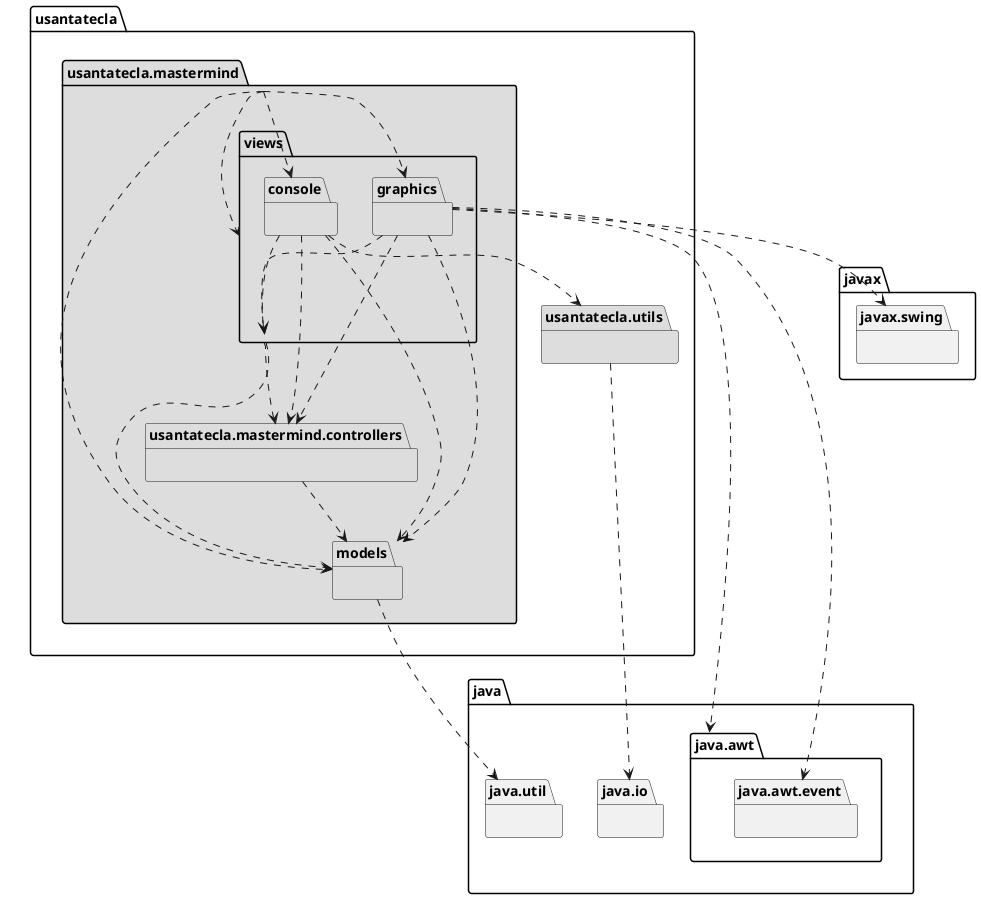 @startuml arquitectura

package usantatecla.mastermind #DDDDDD { }
usantatecla.mastermind ..> usantatecla.mastermind.views
usantatecla.mastermind ..> usantatecla.mastermind.models
usantatecla.mastermind ..> usantatecla.mastermind.views.console
usantatecla.mastermind ..> usantatecla.mastermind.views.graphics

package usantatecla.mastermind.models #DDDDDD { }
package java.util{ }
usantatecla.mastermind.models .down.> java.util

package usantatecla.utils #DDDDDD { }
package java.io{ }
usantatecla.utils .down.> java.io

package usantatecla.mastermind.views #DDDDDD { }
usantatecla.mastermind.views .down.> usantatecla.mastermind.models

package usantatecla.mastermind.views.graphics #DDDDDD { }
package java.awt{ }
usantatecla.mastermind.views.graphics .down.> java.awt
package java.awt.event{ }
usantatecla.mastermind.views.graphics .down.> java.awt.event
usantatecla.mastermind.views.graphics .down.> usantatecla.mastermind.views
usantatecla.mastermind.views.graphics .down.> usantatecla.mastermind.models
package javax.swing{ }
usantatecla.mastermind.views.graphics .down.> javax.swing

package usantatecla.mastermind.views.console #DDDDDD { }
usantatecla.mastermind.views.console .down.> usantatecla.mastermind.views
usantatecla.mastermind.views.console .down.> usantatecla.mastermind.models
usantatecla.mastermind.views.console .down.> usantatecla.utils

package usantatecla.mastermind.controllers #DDDDDD { }
usantatecla.mastermind.controllers .down.> usantatecla.mastermind.models
usantatecla.mastermind.views.console .down.> usantatecla.mastermind.controllers
usantatecla.mastermind.views.graphics .down.> usantatecla.mastermind.controllers
usantatecla.mastermind.views .down.> usantatecla.mastermind.controllers

@enduml
